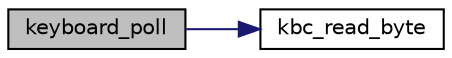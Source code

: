digraph "keyboard_poll"
{
 // LATEX_PDF_SIZE
  edge [fontname="Helvetica",fontsize="10",labelfontname="Helvetica",labelfontsize="10"];
  node [fontname="Helvetica",fontsize="10",shape=record];
  rankdir="LR";
  Node1 [label="keyboard_poll",height=0.2,width=0.4,color="black", fillcolor="grey75", style="filled", fontcolor="black",tooltip="Poll keyboard for scancodes."];
  Node1 -> Node2 [color="midnightblue",fontsize="10",style="solid",fontname="Helvetica"];
  Node2 [label="kbc_read_byte",height=0.2,width=0.4,color="black", fillcolor="white", style="filled",URL="$group__kbc.html#ga0653674ee39394a08915bb1599ae67f9",tooltip="Low-level function for reading byte from keyboard Low-level function for reading byte from keyboard...."];
}
